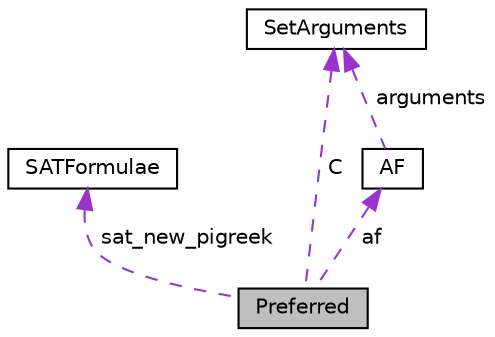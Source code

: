 digraph "Preferred"
{
  edge [fontname="Helvetica",fontsize="10",labelfontname="Helvetica",labelfontsize="10"];
  node [fontname="Helvetica",fontsize="10",shape=record];
  Node1 [label="Preferred",height=0.2,width=0.4,color="black", fillcolor="grey75", style="filled" fontcolor="black"];
  Node2 -> Node1 [dir="back",color="darkorchid3",fontsize="10",style="dashed",label=" sat_new_pigreek" ,fontname="Helvetica"];
  Node2 [label="SATFormulae",height=0.2,width=0.4,color="black", fillcolor="white", style="filled",URL="$classSATFormulae.html",tooltip="Class encompassing a list of OrClause linked by and operators. "];
  Node3 -> Node1 [dir="back",color="darkorchid3",fontsize="10",style="dashed",label=" af" ,fontname="Helvetica"];
  Node3 [label="AF",height=0.2,width=0.4,color="black", fillcolor="white", style="filled",URL="$classAF.html",tooltip="Class encompassing an Argumentation Framework. "];
  Node4 -> Node3 [dir="back",color="darkorchid3",fontsize="10",style="dashed",label=" arguments" ,fontname="Helvetica"];
  Node4 [label="SetArguments",height=0.2,width=0.4,color="black", fillcolor="white", style="filled",URL="$classSetArguments.html",tooltip="Class encompassing a set of arguments. "];
  Node4 -> Node1 [dir="back",color="darkorchid3",fontsize="10",style="dashed",label=" C" ,fontname="Helvetica"];
}
